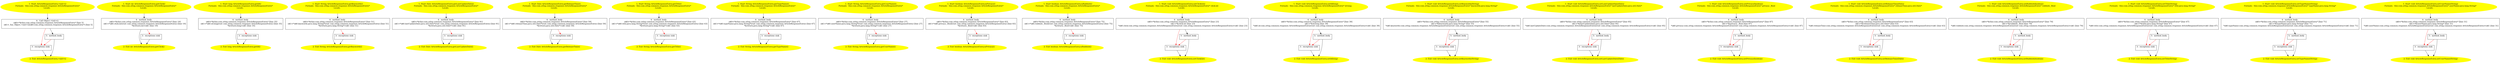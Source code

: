 /* @generated */
digraph cfg {
"com.zrlog.common.response.ArticleResponseEntry.<init>().fc121040f76607d19422995725a1a035_1" [label="1: Start ArticleResponseEntry.<init>()\nFormals:  this:com.zrlog.common.response.ArticleResponseEntry*\nLocals:  \n  " color=yellow style=filled]
	

	 "com.zrlog.common.response.ArticleResponseEntry.<init>().fc121040f76607d19422995725a1a035_1" -> "com.zrlog.common.response.ArticleResponseEntry.<init>().fc121040f76607d19422995725a1a035_4" ;
"com.zrlog.common.response.ArticleResponseEntry.<init>().fc121040f76607d19422995725a1a035_2" [label="2: Exit ArticleResponseEntry.<init>() \n  " color=yellow style=filled]
	

"com.zrlog.common.response.ArticleResponseEntry.<init>().fc121040f76607d19422995725a1a035_3" [label="3:  exceptions sink \n  " shape="box"]
	

	 "com.zrlog.common.response.ArticleResponseEntry.<init>().fc121040f76607d19422995725a1a035_3" -> "com.zrlog.common.response.ArticleResponseEntry.<init>().fc121040f76607d19422995725a1a035_2" ;
"com.zrlog.common.response.ArticleResponseEntry.<init>().fc121040f76607d19422995725a1a035_4" [label="4:  Call Object.<init>() \n   n$0=*&this:com.zrlog.common.response.ArticleResponseEntry* [line 5]\n  n$1=_fun_Object.<init>()(n$0:com.zrlog.common.response.ArticleResponseEntry*) [line 5]\n " shape="box"]
	

	 "com.zrlog.common.response.ArticleResponseEntry.<init>().fc121040f76607d19422995725a1a035_4" -> "com.zrlog.common.response.ArticleResponseEntry.<init>().fc121040f76607d19422995725a1a035_5" ;
	 "com.zrlog.common.response.ArticleResponseEntry.<init>().fc121040f76607d19422995725a1a035_4" -> "com.zrlog.common.response.ArticleResponseEntry.<init>().fc121040f76607d19422995725a1a035_3" [color="red" ];
"com.zrlog.common.response.ArticleResponseEntry.<init>().fc121040f76607d19422995725a1a035_5" [label="5:  method_body \n  " shape="box"]
	

	 "com.zrlog.common.response.ArticleResponseEntry.<init>().fc121040f76607d19422995725a1a035_5" -> "com.zrlog.common.response.ArticleResponseEntry.<init>().fc121040f76607d19422995725a1a035_2" ;
	 "com.zrlog.common.response.ArticleResponseEntry.<init>().fc121040f76607d19422995725a1a035_5" -> "com.zrlog.common.response.ArticleResponseEntry.<init>().fc121040f76607d19422995725a1a035_3" [color="red" ];
"com.zrlog.common.response.ArticleResponseEntry.getClick():int.a6a5fab34a12e4ad4215b66fc138f3d0_1" [label="1: Start int ArticleResponseEntry.getClick()\nFormals:  this:com.zrlog.common.response.ArticleResponseEntry*\nLocals:  \n  " color=yellow style=filled]
	

	 "com.zrlog.common.response.ArticleResponseEntry.getClick():int.a6a5fab34a12e4ad4215b66fc138f3d0_1" -> "com.zrlog.common.response.ArticleResponseEntry.getClick():int.a6a5fab34a12e4ad4215b66fc138f3d0_4" ;
"com.zrlog.common.response.ArticleResponseEntry.getClick():int.a6a5fab34a12e4ad4215b66fc138f3d0_2" [label="2: Exit int ArticleResponseEntry.getClick() \n  " color=yellow style=filled]
	

"com.zrlog.common.response.ArticleResponseEntry.getClick():int.a6a5fab34a12e4ad4215b66fc138f3d0_3" [label="3:  exceptions sink \n  " shape="box"]
	

	 "com.zrlog.common.response.ArticleResponseEntry.getClick():int.a6a5fab34a12e4ad4215b66fc138f3d0_3" -> "com.zrlog.common.response.ArticleResponseEntry.getClick():int.a6a5fab34a12e4ad4215b66fc138f3d0_2" ;
"com.zrlog.common.response.ArticleResponseEntry.getClick():int.a6a5fab34a12e4ad4215b66fc138f3d0_4" [label="4:  method_body \n   n$0=*&this:com.zrlog.common.response.ArticleResponseEntry* [line 19]\n  n$1=*n$0.click:int(root com.zrlog.common.response.ArticleResponseEntry) [line 19]\n  *&return:int=n$1 [line 19]\n " shape="box"]
	

	 "com.zrlog.common.response.ArticleResponseEntry.getClick():int.a6a5fab34a12e4ad4215b66fc138f3d0_4" -> "com.zrlog.common.response.ArticleResponseEntry.getClick():int.a6a5fab34a12e4ad4215b66fc138f3d0_2" ;
	 "com.zrlog.common.response.ArticleResponseEntry.getClick():int.a6a5fab34a12e4ad4215b66fc138f3d0_4" -> "com.zrlog.common.response.ArticleResponseEntry.getClick():int.a6a5fab34a12e4ad4215b66fc138f3d0_3" [color="red" ];
"com.zrlog.common.response.ArticleResponseEntry.getId():long.7c12ac8755cc8a0eb71b3c0fc0a4cc1f_1" [label="1: Start long ArticleResponseEntry.getId()\nFormals:  this:com.zrlog.common.response.ArticleResponseEntry*\nLocals:  \n  " color=yellow style=filled]
	

	 "com.zrlog.common.response.ArticleResponseEntry.getId():long.7c12ac8755cc8a0eb71b3c0fc0a4cc1f_1" -> "com.zrlog.common.response.ArticleResponseEntry.getId():long.7c12ac8755cc8a0eb71b3c0fc0a4cc1f_4" ;
"com.zrlog.common.response.ArticleResponseEntry.getId():long.7c12ac8755cc8a0eb71b3c0fc0a4cc1f_2" [label="2: Exit long ArticleResponseEntry.getId() \n  " color=yellow style=filled]
	

"com.zrlog.common.response.ArticleResponseEntry.getId():long.7c12ac8755cc8a0eb71b3c0fc0a4cc1f_3" [label="3:  exceptions sink \n  " shape="box"]
	

	 "com.zrlog.common.response.ArticleResponseEntry.getId():long.7c12ac8755cc8a0eb71b3c0fc0a4cc1f_3" -> "com.zrlog.common.response.ArticleResponseEntry.getId():long.7c12ac8755cc8a0eb71b3c0fc0a4cc1f_2" ;
"com.zrlog.common.response.ArticleResponseEntry.getId():long.7c12ac8755cc8a0eb71b3c0fc0a4cc1f_4" [label="4:  method_body \n   n$0=*&this:com.zrlog.common.response.ArticleResponseEntry* [line 35]\n  n$1=*n$0.id:long(root com.zrlog.common.response.ArticleResponseEntry) [line 35]\n  *&return:long=n$1 [line 35]\n " shape="box"]
	

	 "com.zrlog.common.response.ArticleResponseEntry.getId():long.7c12ac8755cc8a0eb71b3c0fc0a4cc1f_4" -> "com.zrlog.common.response.ArticleResponseEntry.getId():long.7c12ac8755cc8a0eb71b3c0fc0a4cc1f_2" ;
	 "com.zrlog.common.response.ArticleResponseEntry.getId():long.7c12ac8755cc8a0eb71b3c0fc0a4cc1f_4" -> "com.zrlog.common.response.ArticleResponseEntry.getId():long.7c12ac8755cc8a0eb71b3c0fc0a4cc1f_3" [color="red" ];
"com.zrlog.common.response.ArticleResponseEntry.getKeywords():java.lang.String.ca856876b739787863d3a982b29a6959_1" [label="1: Start String ArticleResponseEntry.getKeywords()\nFormals:  this:com.zrlog.common.response.ArticleResponseEntry*\nLocals:  \n  " color=yellow style=filled]
	

	 "com.zrlog.common.response.ArticleResponseEntry.getKeywords():java.lang.String.ca856876b739787863d3a982b29a6959_1" -> "com.zrlog.common.response.ArticleResponseEntry.getKeywords():java.lang.String.ca856876b739787863d3a982b29a6959_4" ;
"com.zrlog.common.response.ArticleResponseEntry.getKeywords():java.lang.String.ca856876b739787863d3a982b29a6959_2" [label="2: Exit String ArticleResponseEntry.getKeywords() \n  " color=yellow style=filled]
	

"com.zrlog.common.response.ArticleResponseEntry.getKeywords():java.lang.String.ca856876b739787863d3a982b29a6959_3" [label="3:  exceptions sink \n  " shape="box"]
	

	 "com.zrlog.common.response.ArticleResponseEntry.getKeywords():java.lang.String.ca856876b739787863d3a982b29a6959_3" -> "com.zrlog.common.response.ArticleResponseEntry.getKeywords():java.lang.String.ca856876b739787863d3a982b29a6959_2" ;
"com.zrlog.common.response.ArticleResponseEntry.getKeywords():java.lang.String.ca856876b739787863d3a982b29a6959_4" [label="4:  method_body \n   n$0=*&this:com.zrlog.common.response.ArticleResponseEntry* [line 51]\n  n$1=*n$0.keywords:java.lang.String*(root com.zrlog.common.response.ArticleResponseEntry) [line 51]\n  *&return:java.lang.String*=n$1 [line 51]\n " shape="box"]
	

	 "com.zrlog.common.response.ArticleResponseEntry.getKeywords():java.lang.String.ca856876b739787863d3a982b29a6959_4" -> "com.zrlog.common.response.ArticleResponseEntry.getKeywords():java.lang.String.ca856876b739787863d3a982b29a6959_2" ;
	 "com.zrlog.common.response.ArticleResponseEntry.getKeywords():java.lang.String.ca856876b739787863d3a982b29a6959_4" -> "com.zrlog.common.response.ArticleResponseEntry.getKeywords():java.lang.String.ca856876b739787863d3a982b29a6959_3" [color="red" ];
"com.zrlog.common.response.ArticleResponseEntry.getLastUpdateDate():java.util.Date.2653be43ccf3bfd238d06cdd804307d6_1" [label="1: Start Date ArticleResponseEntry.getLastUpdateDate()\nFormals:  this:com.zrlog.common.response.ArticleResponseEntry*\nLocals:  \n  " color=yellow style=filled]
	

	 "com.zrlog.common.response.ArticleResponseEntry.getLastUpdateDate():java.util.Date.2653be43ccf3bfd238d06cdd804307d6_1" -> "com.zrlog.common.response.ArticleResponseEntry.getLastUpdateDate():java.util.Date.2653be43ccf3bfd238d06cdd804307d6_4" ;
"com.zrlog.common.response.ArticleResponseEntry.getLastUpdateDate():java.util.Date.2653be43ccf3bfd238d06cdd804307d6_2" [label="2: Exit Date ArticleResponseEntry.getLastUpdateDate() \n  " color=yellow style=filled]
	

"com.zrlog.common.response.ArticleResponseEntry.getLastUpdateDate():java.util.Date.2653be43ccf3bfd238d06cdd804307d6_3" [label="3:  exceptions sink \n  " shape="box"]
	

	 "com.zrlog.common.response.ArticleResponseEntry.getLastUpdateDate():java.util.Date.2653be43ccf3bfd238d06cdd804307d6_3" -> "com.zrlog.common.response.ArticleResponseEntry.getLastUpdateDate():java.util.Date.2653be43ccf3bfd238d06cdd804307d6_2" ;
"com.zrlog.common.response.ArticleResponseEntry.getLastUpdateDate():java.util.Date.2653be43ccf3bfd238d06cdd804307d6_4" [label="4:  method_body \n   n$0=*&this:com.zrlog.common.response.ArticleResponseEntry* [line 91]\n  n$1=*n$0.lastUpdateDate:java.util.Date*(root com.zrlog.common.response.ArticleResponseEntry) [line 91]\n  *&return:java.util.Date*=n$1 [line 91]\n " shape="box"]
	

	 "com.zrlog.common.response.ArticleResponseEntry.getLastUpdateDate():java.util.Date.2653be43ccf3bfd238d06cdd804307d6_4" -> "com.zrlog.common.response.ArticleResponseEntry.getLastUpdateDate():java.util.Date.2653be43ccf3bfd238d06cdd804307d6_2" ;
	 "com.zrlog.common.response.ArticleResponseEntry.getLastUpdateDate():java.util.Date.2653be43ccf3bfd238d06cdd804307d6_4" -> "com.zrlog.common.response.ArticleResponseEntry.getLastUpdateDate():java.util.Date.2653be43ccf3bfd238d06cdd804307d6_3" [color="red" ];
"com.zrlog.common.response.ArticleResponseEntry.getReleaseTime():java.util.Date.55ec7d8aef875f25e15d57bbc29b8b1a_1" [label="1: Start Date ArticleResponseEntry.getReleaseTime()\nFormals:  this:com.zrlog.common.response.ArticleResponseEntry*\nLocals:  \n  " color=yellow style=filled]
	

	 "com.zrlog.common.response.ArticleResponseEntry.getReleaseTime():java.util.Date.55ec7d8aef875f25e15d57bbc29b8b1a_1" -> "com.zrlog.common.response.ArticleResponseEntry.getReleaseTime():java.util.Date.55ec7d8aef875f25e15d57bbc29b8b1a_4" ;
"com.zrlog.common.response.ArticleResponseEntry.getReleaseTime():java.util.Date.55ec7d8aef875f25e15d57bbc29b8b1a_2" [label="2: Exit Date ArticleResponseEntry.getReleaseTime() \n  " color=yellow style=filled]
	

"com.zrlog.common.response.ArticleResponseEntry.getReleaseTime():java.util.Date.55ec7d8aef875f25e15d57bbc29b8b1a_3" [label="3:  exceptions sink \n  " shape="box"]
	

	 "com.zrlog.common.response.ArticleResponseEntry.getReleaseTime():java.util.Date.55ec7d8aef875f25e15d57bbc29b8b1a_3" -> "com.zrlog.common.response.ArticleResponseEntry.getReleaseTime():java.util.Date.55ec7d8aef875f25e15d57bbc29b8b1a_2" ;
"com.zrlog.common.response.ArticleResponseEntry.getReleaseTime():java.util.Date.55ec7d8aef875f25e15d57bbc29b8b1a_4" [label="4:  method_body \n   n$0=*&this:com.zrlog.common.response.ArticleResponseEntry* [line 59]\n  n$1=*n$0.releaseTime:java.util.Date*(root com.zrlog.common.response.ArticleResponseEntry) [line 59]\n  *&return:java.util.Date*=n$1 [line 59]\n " shape="box"]
	

	 "com.zrlog.common.response.ArticleResponseEntry.getReleaseTime():java.util.Date.55ec7d8aef875f25e15d57bbc29b8b1a_4" -> "com.zrlog.common.response.ArticleResponseEntry.getReleaseTime():java.util.Date.55ec7d8aef875f25e15d57bbc29b8b1a_2" ;
	 "com.zrlog.common.response.ArticleResponseEntry.getReleaseTime():java.util.Date.55ec7d8aef875f25e15d57bbc29b8b1a_4" -> "com.zrlog.common.response.ArticleResponseEntry.getReleaseTime():java.util.Date.55ec7d8aef875f25e15d57bbc29b8b1a_3" [color="red" ];
"com.zrlog.common.response.ArticleResponseEntry.getTitle():java.lang.String.8eea266dd7257018ae007d56c5ccaa0e_1" [label="1: Start String ArticleResponseEntry.getTitle()\nFormals:  this:com.zrlog.common.response.ArticleResponseEntry*\nLocals:  \n  " color=yellow style=filled]
	

	 "com.zrlog.common.response.ArticleResponseEntry.getTitle():java.lang.String.8eea266dd7257018ae007d56c5ccaa0e_1" -> "com.zrlog.common.response.ArticleResponseEntry.getTitle():java.lang.String.8eea266dd7257018ae007d56c5ccaa0e_4" ;
"com.zrlog.common.response.ArticleResponseEntry.getTitle():java.lang.String.8eea266dd7257018ae007d56c5ccaa0e_2" [label="2: Exit String ArticleResponseEntry.getTitle() \n  " color=yellow style=filled]
	

"com.zrlog.common.response.ArticleResponseEntry.getTitle():java.lang.String.8eea266dd7257018ae007d56c5ccaa0e_3" [label="3:  exceptions sink \n  " shape="box"]
	

	 "com.zrlog.common.response.ArticleResponseEntry.getTitle():java.lang.String.8eea266dd7257018ae007d56c5ccaa0e_3" -> "com.zrlog.common.response.ArticleResponseEntry.getTitle():java.lang.String.8eea266dd7257018ae007d56c5ccaa0e_2" ;
"com.zrlog.common.response.ArticleResponseEntry.getTitle():java.lang.String.8eea266dd7257018ae007d56c5ccaa0e_4" [label="4:  method_body \n   n$0=*&this:com.zrlog.common.response.ArticleResponseEntry* [line 43]\n  n$1=*n$0.title:java.lang.String*(root com.zrlog.common.response.ArticleResponseEntry) [line 43]\n  *&return:java.lang.String*=n$1 [line 43]\n " shape="box"]
	

	 "com.zrlog.common.response.ArticleResponseEntry.getTitle():java.lang.String.8eea266dd7257018ae007d56c5ccaa0e_4" -> "com.zrlog.common.response.ArticleResponseEntry.getTitle():java.lang.String.8eea266dd7257018ae007d56c5ccaa0e_2" ;
	 "com.zrlog.common.response.ArticleResponseEntry.getTitle():java.lang.String.8eea266dd7257018ae007d56c5ccaa0e_4" -> "com.zrlog.common.response.ArticleResponseEntry.getTitle():java.lang.String.8eea266dd7257018ae007d56c5ccaa0e_3" [color="red" ];
"com.zrlog.common.response.ArticleResponseEntry.getTypeName():java.lang.String.ff74dabd996a448d6cfdfd4b6618e690_1" [label="1: Start String ArticleResponseEntry.getTypeName()\nFormals:  this:com.zrlog.common.response.ArticleResponseEntry*\nLocals:  \n  " color=yellow style=filled]
	

	 "com.zrlog.common.response.ArticleResponseEntry.getTypeName():java.lang.String.ff74dabd996a448d6cfdfd4b6618e690_1" -> "com.zrlog.common.response.ArticleResponseEntry.getTypeName():java.lang.String.ff74dabd996a448d6cfdfd4b6618e690_4" ;
"com.zrlog.common.response.ArticleResponseEntry.getTypeName():java.lang.String.ff74dabd996a448d6cfdfd4b6618e690_2" [label="2: Exit String ArticleResponseEntry.getTypeName() \n  " color=yellow style=filled]
	

"com.zrlog.common.response.ArticleResponseEntry.getTypeName():java.lang.String.ff74dabd996a448d6cfdfd4b6618e690_3" [label="3:  exceptions sink \n  " shape="box"]
	

	 "com.zrlog.common.response.ArticleResponseEntry.getTypeName():java.lang.String.ff74dabd996a448d6cfdfd4b6618e690_3" -> "com.zrlog.common.response.ArticleResponseEntry.getTypeName():java.lang.String.ff74dabd996a448d6cfdfd4b6618e690_2" ;
"com.zrlog.common.response.ArticleResponseEntry.getTypeName():java.lang.String.ff74dabd996a448d6cfdfd4b6618e690_4" [label="4:  method_body \n   n$0=*&this:com.zrlog.common.response.ArticleResponseEntry* [line 67]\n  n$1=*n$0.typeName:java.lang.String*(root com.zrlog.common.response.ArticleResponseEntry) [line 67]\n  *&return:java.lang.String*=n$1 [line 67]\n " shape="box"]
	

	 "com.zrlog.common.response.ArticleResponseEntry.getTypeName():java.lang.String.ff74dabd996a448d6cfdfd4b6618e690_4" -> "com.zrlog.common.response.ArticleResponseEntry.getTypeName():java.lang.String.ff74dabd996a448d6cfdfd4b6618e690_2" ;
	 "com.zrlog.common.response.ArticleResponseEntry.getTypeName():java.lang.String.ff74dabd996a448d6cfdfd4b6618e690_4" -> "com.zrlog.common.response.ArticleResponseEntry.getTypeName():java.lang.String.ff74dabd996a448d6cfdfd4b6618e690_3" [color="red" ];
"com.zrlog.common.response.ArticleResponseEntry.getUserName():java.lang.String.de95c21a7e8b810ecbc347e72caa8204_1" [label="1: Start String ArticleResponseEntry.getUserName()\nFormals:  this:com.zrlog.common.response.ArticleResponseEntry*\nLocals:  \n  " color=yellow style=filled]
	

	 "com.zrlog.common.response.ArticleResponseEntry.getUserName():java.lang.String.de95c21a7e8b810ecbc347e72caa8204_1" -> "com.zrlog.common.response.ArticleResponseEntry.getUserName():java.lang.String.de95c21a7e8b810ecbc347e72caa8204_4" ;
"com.zrlog.common.response.ArticleResponseEntry.getUserName():java.lang.String.de95c21a7e8b810ecbc347e72caa8204_2" [label="2: Exit String ArticleResponseEntry.getUserName() \n  " color=yellow style=filled]
	

"com.zrlog.common.response.ArticleResponseEntry.getUserName():java.lang.String.de95c21a7e8b810ecbc347e72caa8204_3" [label="3:  exceptions sink \n  " shape="box"]
	

	 "com.zrlog.common.response.ArticleResponseEntry.getUserName():java.lang.String.de95c21a7e8b810ecbc347e72caa8204_3" -> "com.zrlog.common.response.ArticleResponseEntry.getUserName():java.lang.String.de95c21a7e8b810ecbc347e72caa8204_2" ;
"com.zrlog.common.response.ArticleResponseEntry.getUserName():java.lang.String.de95c21a7e8b810ecbc347e72caa8204_4" [label="4:  method_body \n   n$0=*&this:com.zrlog.common.response.ArticleResponseEntry* [line 27]\n  n$1=*n$0.userName:java.lang.String*(root com.zrlog.common.response.ArticleResponseEntry) [line 27]\n  *&return:java.lang.String*=n$1 [line 27]\n " shape="box"]
	

	 "com.zrlog.common.response.ArticleResponseEntry.getUserName():java.lang.String.de95c21a7e8b810ecbc347e72caa8204_4" -> "com.zrlog.common.response.ArticleResponseEntry.getUserName():java.lang.String.de95c21a7e8b810ecbc347e72caa8204_2" ;
	 "com.zrlog.common.response.ArticleResponseEntry.getUserName():java.lang.String.de95c21a7e8b810ecbc347e72caa8204_4" -> "com.zrlog.common.response.ArticleResponseEntry.getUserName():java.lang.String.de95c21a7e8b810ecbc347e72caa8204_3" [color="red" ];
"com.zrlog.common.response.ArticleResponseEntry.isPrivacy():boolean.8ccb0a1170fdad582ad2c7c55260371d_1" [label="1: Start boolean ArticleResponseEntry.isPrivacy()\nFormals:  this:com.zrlog.common.response.ArticleResponseEntry*\nLocals:  \n  " color=yellow style=filled]
	

	 "com.zrlog.common.response.ArticleResponseEntry.isPrivacy():boolean.8ccb0a1170fdad582ad2c7c55260371d_1" -> "com.zrlog.common.response.ArticleResponseEntry.isPrivacy():boolean.8ccb0a1170fdad582ad2c7c55260371d_4" ;
"com.zrlog.common.response.ArticleResponseEntry.isPrivacy():boolean.8ccb0a1170fdad582ad2c7c55260371d_2" [label="2: Exit boolean ArticleResponseEntry.isPrivacy() \n  " color=yellow style=filled]
	

"com.zrlog.common.response.ArticleResponseEntry.isPrivacy():boolean.8ccb0a1170fdad582ad2c7c55260371d_3" [label="3:  exceptions sink \n  " shape="box"]
	

	 "com.zrlog.common.response.ArticleResponseEntry.isPrivacy():boolean.8ccb0a1170fdad582ad2c7c55260371d_3" -> "com.zrlog.common.response.ArticleResponseEntry.isPrivacy():boolean.8ccb0a1170fdad582ad2c7c55260371d_2" ;
"com.zrlog.common.response.ArticleResponseEntry.isPrivacy():boolean.8ccb0a1170fdad582ad2c7c55260371d_4" [label="4:  method_body \n   n$0=*&this:com.zrlog.common.response.ArticleResponseEntry* [line 83]\n  n$1=*n$0.privacy:_Bool(root com.zrlog.common.response.ArticleResponseEntry) [line 83]\n  *&return:_Bool=n$1 [line 83]\n " shape="box"]
	

	 "com.zrlog.common.response.ArticleResponseEntry.isPrivacy():boolean.8ccb0a1170fdad582ad2c7c55260371d_4" -> "com.zrlog.common.response.ArticleResponseEntry.isPrivacy():boolean.8ccb0a1170fdad582ad2c7c55260371d_2" ;
	 "com.zrlog.common.response.ArticleResponseEntry.isPrivacy():boolean.8ccb0a1170fdad582ad2c7c55260371d_4" -> "com.zrlog.common.response.ArticleResponseEntry.isPrivacy():boolean.8ccb0a1170fdad582ad2c7c55260371d_3" [color="red" ];
"com.zrlog.common.response.ArticleResponseEntry.isRubbish():boolean.acdc664d18bd1214d1a6b2b60eab091d_1" [label="1: Start boolean ArticleResponseEntry.isRubbish()\nFormals:  this:com.zrlog.common.response.ArticleResponseEntry*\nLocals:  \n  " color=yellow style=filled]
	

	 "com.zrlog.common.response.ArticleResponseEntry.isRubbish():boolean.acdc664d18bd1214d1a6b2b60eab091d_1" -> "com.zrlog.common.response.ArticleResponseEntry.isRubbish():boolean.acdc664d18bd1214d1a6b2b60eab091d_4" ;
"com.zrlog.common.response.ArticleResponseEntry.isRubbish():boolean.acdc664d18bd1214d1a6b2b60eab091d_2" [label="2: Exit boolean ArticleResponseEntry.isRubbish() \n  " color=yellow style=filled]
	

"com.zrlog.common.response.ArticleResponseEntry.isRubbish():boolean.acdc664d18bd1214d1a6b2b60eab091d_3" [label="3:  exceptions sink \n  " shape="box"]
	

	 "com.zrlog.common.response.ArticleResponseEntry.isRubbish():boolean.acdc664d18bd1214d1a6b2b60eab091d_3" -> "com.zrlog.common.response.ArticleResponseEntry.isRubbish():boolean.acdc664d18bd1214d1a6b2b60eab091d_2" ;
"com.zrlog.common.response.ArticleResponseEntry.isRubbish():boolean.acdc664d18bd1214d1a6b2b60eab091d_4" [label="4:  method_body \n   n$0=*&this:com.zrlog.common.response.ArticleResponseEntry* [line 75]\n  n$1=*n$0.rubbish:_Bool(root com.zrlog.common.response.ArticleResponseEntry) [line 75]\n  *&return:_Bool=n$1 [line 75]\n " shape="box"]
	

	 "com.zrlog.common.response.ArticleResponseEntry.isRubbish():boolean.acdc664d18bd1214d1a6b2b60eab091d_4" -> "com.zrlog.common.response.ArticleResponseEntry.isRubbish():boolean.acdc664d18bd1214d1a6b2b60eab091d_2" ;
	 "com.zrlog.common.response.ArticleResponseEntry.isRubbish():boolean.acdc664d18bd1214d1a6b2b60eab091d_4" -> "com.zrlog.common.response.ArticleResponseEntry.isRubbish():boolean.acdc664d18bd1214d1a6b2b60eab091d_3" [color="red" ];
"com.zrlog.common.response.ArticleResponseEntry.setClick(int):void.c1fcf57f0441a4e33baad7fd95858043_1" [label="1: Start void ArticleResponseEntry.setClick(int)\nFormals:  this:com.zrlog.common.response.ArticleResponseEntry* click:int\nLocals:  \n  " color=yellow style=filled]
	

	 "com.zrlog.common.response.ArticleResponseEntry.setClick(int):void.c1fcf57f0441a4e33baad7fd95858043_1" -> "com.zrlog.common.response.ArticleResponseEntry.setClick(int):void.c1fcf57f0441a4e33baad7fd95858043_4" ;
"com.zrlog.common.response.ArticleResponseEntry.setClick(int):void.c1fcf57f0441a4e33baad7fd95858043_2" [label="2: Exit void ArticleResponseEntry.setClick(int) \n  " color=yellow style=filled]
	

"com.zrlog.common.response.ArticleResponseEntry.setClick(int):void.c1fcf57f0441a4e33baad7fd95858043_3" [label="3:  exceptions sink \n  " shape="box"]
	

	 "com.zrlog.common.response.ArticleResponseEntry.setClick(int):void.c1fcf57f0441a4e33baad7fd95858043_3" -> "com.zrlog.common.response.ArticleResponseEntry.setClick(int):void.c1fcf57f0441a4e33baad7fd95858043_2" ;
"com.zrlog.common.response.ArticleResponseEntry.setClick(int):void.c1fcf57f0441a4e33baad7fd95858043_4" [label="4:  method_body \n   n$0=*&this:com.zrlog.common.response.ArticleResponseEntry* [line 23]\n  n$1=*&click:int [line 23]\n  *n$0.click:com.zrlog.common.response.ArticleResponseEntry(root com.zrlog.common.response.ArticleResponseEntry)=n$1 [line 23]\n " shape="box"]
	

	 "com.zrlog.common.response.ArticleResponseEntry.setClick(int):void.c1fcf57f0441a4e33baad7fd95858043_4" -> "com.zrlog.common.response.ArticleResponseEntry.setClick(int):void.c1fcf57f0441a4e33baad7fd95858043_5" ;
	 "com.zrlog.common.response.ArticleResponseEntry.setClick(int):void.c1fcf57f0441a4e33baad7fd95858043_4" -> "com.zrlog.common.response.ArticleResponseEntry.setClick(int):void.c1fcf57f0441a4e33baad7fd95858043_3" [color="red" ];
"com.zrlog.common.response.ArticleResponseEntry.setClick(int):void.c1fcf57f0441a4e33baad7fd95858043_5" [label="5:  method_body \n  " shape="box"]
	

	 "com.zrlog.common.response.ArticleResponseEntry.setClick(int):void.c1fcf57f0441a4e33baad7fd95858043_5" -> "com.zrlog.common.response.ArticleResponseEntry.setClick(int):void.c1fcf57f0441a4e33baad7fd95858043_2" ;
	 "com.zrlog.common.response.ArticleResponseEntry.setClick(int):void.c1fcf57f0441a4e33baad7fd95858043_5" -> "com.zrlog.common.response.ArticleResponseEntry.setClick(int):void.c1fcf57f0441a4e33baad7fd95858043_3" [color="red" ];
"com.zrlog.common.response.ArticleResponseEntry.setId(long):void.eb6d303be5d7d371b3906ef855987584_1" [label="1: Start void ArticleResponseEntry.setId(long)\nFormals:  this:com.zrlog.common.response.ArticleResponseEntry* id:long\nLocals:  \n  " color=yellow style=filled]
	

	 "com.zrlog.common.response.ArticleResponseEntry.setId(long):void.eb6d303be5d7d371b3906ef855987584_1" -> "com.zrlog.common.response.ArticleResponseEntry.setId(long):void.eb6d303be5d7d371b3906ef855987584_4" ;
"com.zrlog.common.response.ArticleResponseEntry.setId(long):void.eb6d303be5d7d371b3906ef855987584_2" [label="2: Exit void ArticleResponseEntry.setId(long) \n  " color=yellow style=filled]
	

"com.zrlog.common.response.ArticleResponseEntry.setId(long):void.eb6d303be5d7d371b3906ef855987584_3" [label="3:  exceptions sink \n  " shape="box"]
	

	 "com.zrlog.common.response.ArticleResponseEntry.setId(long):void.eb6d303be5d7d371b3906ef855987584_3" -> "com.zrlog.common.response.ArticleResponseEntry.setId(long):void.eb6d303be5d7d371b3906ef855987584_2" ;
"com.zrlog.common.response.ArticleResponseEntry.setId(long):void.eb6d303be5d7d371b3906ef855987584_4" [label="4:  method_body \n   n$0=*&this:com.zrlog.common.response.ArticleResponseEntry* [line 39]\n  n$1=*&id:long [line 39]\n  *n$0.id:com.zrlog.common.response.ArticleResponseEntry(root com.zrlog.common.response.ArticleResponseEntry)=n$1 [line 39]\n " shape="box"]
	

	 "com.zrlog.common.response.ArticleResponseEntry.setId(long):void.eb6d303be5d7d371b3906ef855987584_4" -> "com.zrlog.common.response.ArticleResponseEntry.setId(long):void.eb6d303be5d7d371b3906ef855987584_5" ;
	 "com.zrlog.common.response.ArticleResponseEntry.setId(long):void.eb6d303be5d7d371b3906ef855987584_4" -> "com.zrlog.common.response.ArticleResponseEntry.setId(long):void.eb6d303be5d7d371b3906ef855987584_3" [color="red" ];
"com.zrlog.common.response.ArticleResponseEntry.setId(long):void.eb6d303be5d7d371b3906ef855987584_5" [label="5:  method_body \n  " shape="box"]
	

	 "com.zrlog.common.response.ArticleResponseEntry.setId(long):void.eb6d303be5d7d371b3906ef855987584_5" -> "com.zrlog.common.response.ArticleResponseEntry.setId(long):void.eb6d303be5d7d371b3906ef855987584_2" ;
	 "com.zrlog.common.response.ArticleResponseEntry.setId(long):void.eb6d303be5d7d371b3906ef855987584_5" -> "com.zrlog.common.response.ArticleResponseEntry.setId(long):void.eb6d303be5d7d371b3906ef855987584_3" [color="red" ];
"com.zrlog.common.response.ArticleResponseEntry.setKeywords(java.lang.String):void.e1b254eeacae4ec8993e713de5bfdecd_1" [label="1: Start void ArticleResponseEntry.setKeywords(String)\nFormals:  this:com.zrlog.common.response.ArticleResponseEntry* keywords:java.lang.String*\nLocals:  \n  " color=yellow style=filled]
	

	 "com.zrlog.common.response.ArticleResponseEntry.setKeywords(java.lang.String):void.e1b254eeacae4ec8993e713de5bfdecd_1" -> "com.zrlog.common.response.ArticleResponseEntry.setKeywords(java.lang.String):void.e1b254eeacae4ec8993e713de5bfdecd_4" ;
"com.zrlog.common.response.ArticleResponseEntry.setKeywords(java.lang.String):void.e1b254eeacae4ec8993e713de5bfdecd_2" [label="2: Exit void ArticleResponseEntry.setKeywords(String) \n  " color=yellow style=filled]
	

"com.zrlog.common.response.ArticleResponseEntry.setKeywords(java.lang.String):void.e1b254eeacae4ec8993e713de5bfdecd_3" [label="3:  exceptions sink \n  " shape="box"]
	

	 "com.zrlog.common.response.ArticleResponseEntry.setKeywords(java.lang.String):void.e1b254eeacae4ec8993e713de5bfdecd_3" -> "com.zrlog.common.response.ArticleResponseEntry.setKeywords(java.lang.String):void.e1b254eeacae4ec8993e713de5bfdecd_2" ;
"com.zrlog.common.response.ArticleResponseEntry.setKeywords(java.lang.String):void.e1b254eeacae4ec8993e713de5bfdecd_4" [label="4:  method_body \n   n$0=*&this:com.zrlog.common.response.ArticleResponseEntry* [line 55]\n  n$1=*&keywords:java.lang.String* [line 55]\n  *n$0.keywords:com.zrlog.common.response.ArticleResponseEntry(root com.zrlog.common.response.ArticleResponseEntry)=n$1 [line 55]\n " shape="box"]
	

	 "com.zrlog.common.response.ArticleResponseEntry.setKeywords(java.lang.String):void.e1b254eeacae4ec8993e713de5bfdecd_4" -> "com.zrlog.common.response.ArticleResponseEntry.setKeywords(java.lang.String):void.e1b254eeacae4ec8993e713de5bfdecd_5" ;
	 "com.zrlog.common.response.ArticleResponseEntry.setKeywords(java.lang.String):void.e1b254eeacae4ec8993e713de5bfdecd_4" -> "com.zrlog.common.response.ArticleResponseEntry.setKeywords(java.lang.String):void.e1b254eeacae4ec8993e713de5bfdecd_3" [color="red" ];
"com.zrlog.common.response.ArticleResponseEntry.setKeywords(java.lang.String):void.e1b254eeacae4ec8993e713de5bfdecd_5" [label="5:  method_body \n  " shape="box"]
	

	 "com.zrlog.common.response.ArticleResponseEntry.setKeywords(java.lang.String):void.e1b254eeacae4ec8993e713de5bfdecd_5" -> "com.zrlog.common.response.ArticleResponseEntry.setKeywords(java.lang.String):void.e1b254eeacae4ec8993e713de5bfdecd_2" ;
	 "com.zrlog.common.response.ArticleResponseEntry.setKeywords(java.lang.String):void.e1b254eeacae4ec8993e713de5bfdecd_5" -> "com.zrlog.common.response.ArticleResponseEntry.setKeywords(java.lang.String):void.e1b254eeacae4ec8993e713de5bfdecd_3" [color="red" ];
"com.zrlog.common.response.ArticleResponseEntry.setLastUpdateDate(java.util.Date):void.d468efc9a6790eabd6351191e2b92750_1" [label="1: Start void ArticleResponseEntry.setLastUpdateDate(Date)\nFormals:  this:com.zrlog.common.response.ArticleResponseEntry* lastUpdateDate:java.util.Date*\nLocals:  \n  " color=yellow style=filled]
	

	 "com.zrlog.common.response.ArticleResponseEntry.setLastUpdateDate(java.util.Date):void.d468efc9a6790eabd6351191e2b92750_1" -> "com.zrlog.common.response.ArticleResponseEntry.setLastUpdateDate(java.util.Date):void.d468efc9a6790eabd6351191e2b92750_4" ;
"com.zrlog.common.response.ArticleResponseEntry.setLastUpdateDate(java.util.Date):void.d468efc9a6790eabd6351191e2b92750_2" [label="2: Exit void ArticleResponseEntry.setLastUpdateDate(Date) \n  " color=yellow style=filled]
	

"com.zrlog.common.response.ArticleResponseEntry.setLastUpdateDate(java.util.Date):void.d468efc9a6790eabd6351191e2b92750_3" [label="3:  exceptions sink \n  " shape="box"]
	

	 "com.zrlog.common.response.ArticleResponseEntry.setLastUpdateDate(java.util.Date):void.d468efc9a6790eabd6351191e2b92750_3" -> "com.zrlog.common.response.ArticleResponseEntry.setLastUpdateDate(java.util.Date):void.d468efc9a6790eabd6351191e2b92750_2" ;
"com.zrlog.common.response.ArticleResponseEntry.setLastUpdateDate(java.util.Date):void.d468efc9a6790eabd6351191e2b92750_4" [label="4:  method_body \n   n$0=*&this:com.zrlog.common.response.ArticleResponseEntry* [line 95]\n  n$1=*&lastUpdateDate:java.util.Date* [line 95]\n  *n$0.lastUpdateDate:com.zrlog.common.response.ArticleResponseEntry(root com.zrlog.common.response.ArticleResponseEntry)=n$1 [line 95]\n " shape="box"]
	

	 "com.zrlog.common.response.ArticleResponseEntry.setLastUpdateDate(java.util.Date):void.d468efc9a6790eabd6351191e2b92750_4" -> "com.zrlog.common.response.ArticleResponseEntry.setLastUpdateDate(java.util.Date):void.d468efc9a6790eabd6351191e2b92750_5" ;
	 "com.zrlog.common.response.ArticleResponseEntry.setLastUpdateDate(java.util.Date):void.d468efc9a6790eabd6351191e2b92750_4" -> "com.zrlog.common.response.ArticleResponseEntry.setLastUpdateDate(java.util.Date):void.d468efc9a6790eabd6351191e2b92750_3" [color="red" ];
"com.zrlog.common.response.ArticleResponseEntry.setLastUpdateDate(java.util.Date):void.d468efc9a6790eabd6351191e2b92750_5" [label="5:  method_body \n  " shape="box"]
	

	 "com.zrlog.common.response.ArticleResponseEntry.setLastUpdateDate(java.util.Date):void.d468efc9a6790eabd6351191e2b92750_5" -> "com.zrlog.common.response.ArticleResponseEntry.setLastUpdateDate(java.util.Date):void.d468efc9a6790eabd6351191e2b92750_2" ;
	 "com.zrlog.common.response.ArticleResponseEntry.setLastUpdateDate(java.util.Date):void.d468efc9a6790eabd6351191e2b92750_5" -> "com.zrlog.common.response.ArticleResponseEntry.setLastUpdateDate(java.util.Date):void.d468efc9a6790eabd6351191e2b92750_3" [color="red" ];
"com.zrlog.common.response.ArticleResponseEntry.setPrivacy(boolean):void.94952ad5cc4ff6e2c055b62b2977c840_1" [label="1: Start void ArticleResponseEntry.setPrivacy(boolean)\nFormals:  this:com.zrlog.common.response.ArticleResponseEntry* privacy:_Bool\nLocals:  \n  " color=yellow style=filled]
	

	 "com.zrlog.common.response.ArticleResponseEntry.setPrivacy(boolean):void.94952ad5cc4ff6e2c055b62b2977c840_1" -> "com.zrlog.common.response.ArticleResponseEntry.setPrivacy(boolean):void.94952ad5cc4ff6e2c055b62b2977c840_4" ;
"com.zrlog.common.response.ArticleResponseEntry.setPrivacy(boolean):void.94952ad5cc4ff6e2c055b62b2977c840_2" [label="2: Exit void ArticleResponseEntry.setPrivacy(boolean) \n  " color=yellow style=filled]
	

"com.zrlog.common.response.ArticleResponseEntry.setPrivacy(boolean):void.94952ad5cc4ff6e2c055b62b2977c840_3" [label="3:  exceptions sink \n  " shape="box"]
	

	 "com.zrlog.common.response.ArticleResponseEntry.setPrivacy(boolean):void.94952ad5cc4ff6e2c055b62b2977c840_3" -> "com.zrlog.common.response.ArticleResponseEntry.setPrivacy(boolean):void.94952ad5cc4ff6e2c055b62b2977c840_2" ;
"com.zrlog.common.response.ArticleResponseEntry.setPrivacy(boolean):void.94952ad5cc4ff6e2c055b62b2977c840_4" [label="4:  method_body \n   n$0=*&this:com.zrlog.common.response.ArticleResponseEntry* [line 87]\n  n$1=*&privacy:_Bool [line 87]\n  *n$0.privacy:com.zrlog.common.response.ArticleResponseEntry(root com.zrlog.common.response.ArticleResponseEntry)=n$1 [line 87]\n " shape="box"]
	

	 "com.zrlog.common.response.ArticleResponseEntry.setPrivacy(boolean):void.94952ad5cc4ff6e2c055b62b2977c840_4" -> "com.zrlog.common.response.ArticleResponseEntry.setPrivacy(boolean):void.94952ad5cc4ff6e2c055b62b2977c840_5" ;
	 "com.zrlog.common.response.ArticleResponseEntry.setPrivacy(boolean):void.94952ad5cc4ff6e2c055b62b2977c840_4" -> "com.zrlog.common.response.ArticleResponseEntry.setPrivacy(boolean):void.94952ad5cc4ff6e2c055b62b2977c840_3" [color="red" ];
"com.zrlog.common.response.ArticleResponseEntry.setPrivacy(boolean):void.94952ad5cc4ff6e2c055b62b2977c840_5" [label="5:  method_body \n  " shape="box"]
	

	 "com.zrlog.common.response.ArticleResponseEntry.setPrivacy(boolean):void.94952ad5cc4ff6e2c055b62b2977c840_5" -> "com.zrlog.common.response.ArticleResponseEntry.setPrivacy(boolean):void.94952ad5cc4ff6e2c055b62b2977c840_2" ;
	 "com.zrlog.common.response.ArticleResponseEntry.setPrivacy(boolean):void.94952ad5cc4ff6e2c055b62b2977c840_5" -> "com.zrlog.common.response.ArticleResponseEntry.setPrivacy(boolean):void.94952ad5cc4ff6e2c055b62b2977c840_3" [color="red" ];
"com.zrlog.common.response.ArticleResponseEntry.setReleaseTime(java.util.Date):void.fac99c4815dbb0788a5e0e4f867d0fb3_1" [label="1: Start void ArticleResponseEntry.setReleaseTime(Date)\nFormals:  this:com.zrlog.common.response.ArticleResponseEntry* releaseTime:java.util.Date*\nLocals:  \n  " color=yellow style=filled]
	

	 "com.zrlog.common.response.ArticleResponseEntry.setReleaseTime(java.util.Date):void.fac99c4815dbb0788a5e0e4f867d0fb3_1" -> "com.zrlog.common.response.ArticleResponseEntry.setReleaseTime(java.util.Date):void.fac99c4815dbb0788a5e0e4f867d0fb3_4" ;
"com.zrlog.common.response.ArticleResponseEntry.setReleaseTime(java.util.Date):void.fac99c4815dbb0788a5e0e4f867d0fb3_2" [label="2: Exit void ArticleResponseEntry.setReleaseTime(Date) \n  " color=yellow style=filled]
	

"com.zrlog.common.response.ArticleResponseEntry.setReleaseTime(java.util.Date):void.fac99c4815dbb0788a5e0e4f867d0fb3_3" [label="3:  exceptions sink \n  " shape="box"]
	

	 "com.zrlog.common.response.ArticleResponseEntry.setReleaseTime(java.util.Date):void.fac99c4815dbb0788a5e0e4f867d0fb3_3" -> "com.zrlog.common.response.ArticleResponseEntry.setReleaseTime(java.util.Date):void.fac99c4815dbb0788a5e0e4f867d0fb3_2" ;
"com.zrlog.common.response.ArticleResponseEntry.setReleaseTime(java.util.Date):void.fac99c4815dbb0788a5e0e4f867d0fb3_4" [label="4:  method_body \n   n$0=*&this:com.zrlog.common.response.ArticleResponseEntry* [line 63]\n  n$1=*&releaseTime:java.util.Date* [line 63]\n  *n$0.releaseTime:com.zrlog.common.response.ArticleResponseEntry(root com.zrlog.common.response.ArticleResponseEntry)=n$1 [line 63]\n " shape="box"]
	

	 "com.zrlog.common.response.ArticleResponseEntry.setReleaseTime(java.util.Date):void.fac99c4815dbb0788a5e0e4f867d0fb3_4" -> "com.zrlog.common.response.ArticleResponseEntry.setReleaseTime(java.util.Date):void.fac99c4815dbb0788a5e0e4f867d0fb3_5" ;
	 "com.zrlog.common.response.ArticleResponseEntry.setReleaseTime(java.util.Date):void.fac99c4815dbb0788a5e0e4f867d0fb3_4" -> "com.zrlog.common.response.ArticleResponseEntry.setReleaseTime(java.util.Date):void.fac99c4815dbb0788a5e0e4f867d0fb3_3" [color="red" ];
"com.zrlog.common.response.ArticleResponseEntry.setReleaseTime(java.util.Date):void.fac99c4815dbb0788a5e0e4f867d0fb3_5" [label="5:  method_body \n  " shape="box"]
	

	 "com.zrlog.common.response.ArticleResponseEntry.setReleaseTime(java.util.Date):void.fac99c4815dbb0788a5e0e4f867d0fb3_5" -> "com.zrlog.common.response.ArticleResponseEntry.setReleaseTime(java.util.Date):void.fac99c4815dbb0788a5e0e4f867d0fb3_2" ;
	 "com.zrlog.common.response.ArticleResponseEntry.setReleaseTime(java.util.Date):void.fac99c4815dbb0788a5e0e4f867d0fb3_5" -> "com.zrlog.common.response.ArticleResponseEntry.setReleaseTime(java.util.Date):void.fac99c4815dbb0788a5e0e4f867d0fb3_3" [color="red" ];
"com.zrlog.common.response.ArticleResponseEntry.setRubbish(boolean):void.9d28990a7e595cce91f59deb60cab7c0_1" [label="1: Start void ArticleResponseEntry.setRubbish(boolean)\nFormals:  this:com.zrlog.common.response.ArticleResponseEntry* rubbish:_Bool\nLocals:  \n  " color=yellow style=filled]
	

	 "com.zrlog.common.response.ArticleResponseEntry.setRubbish(boolean):void.9d28990a7e595cce91f59deb60cab7c0_1" -> "com.zrlog.common.response.ArticleResponseEntry.setRubbish(boolean):void.9d28990a7e595cce91f59deb60cab7c0_4" ;
"com.zrlog.common.response.ArticleResponseEntry.setRubbish(boolean):void.9d28990a7e595cce91f59deb60cab7c0_2" [label="2: Exit void ArticleResponseEntry.setRubbish(boolean) \n  " color=yellow style=filled]
	

"com.zrlog.common.response.ArticleResponseEntry.setRubbish(boolean):void.9d28990a7e595cce91f59deb60cab7c0_3" [label="3:  exceptions sink \n  " shape="box"]
	

	 "com.zrlog.common.response.ArticleResponseEntry.setRubbish(boolean):void.9d28990a7e595cce91f59deb60cab7c0_3" -> "com.zrlog.common.response.ArticleResponseEntry.setRubbish(boolean):void.9d28990a7e595cce91f59deb60cab7c0_2" ;
"com.zrlog.common.response.ArticleResponseEntry.setRubbish(boolean):void.9d28990a7e595cce91f59deb60cab7c0_4" [label="4:  method_body \n   n$0=*&this:com.zrlog.common.response.ArticleResponseEntry* [line 79]\n  n$1=*&rubbish:_Bool [line 79]\n  *n$0.rubbish:com.zrlog.common.response.ArticleResponseEntry(root com.zrlog.common.response.ArticleResponseEntry)=n$1 [line 79]\n " shape="box"]
	

	 "com.zrlog.common.response.ArticleResponseEntry.setRubbish(boolean):void.9d28990a7e595cce91f59deb60cab7c0_4" -> "com.zrlog.common.response.ArticleResponseEntry.setRubbish(boolean):void.9d28990a7e595cce91f59deb60cab7c0_5" ;
	 "com.zrlog.common.response.ArticleResponseEntry.setRubbish(boolean):void.9d28990a7e595cce91f59deb60cab7c0_4" -> "com.zrlog.common.response.ArticleResponseEntry.setRubbish(boolean):void.9d28990a7e595cce91f59deb60cab7c0_3" [color="red" ];
"com.zrlog.common.response.ArticleResponseEntry.setRubbish(boolean):void.9d28990a7e595cce91f59deb60cab7c0_5" [label="5:  method_body \n  " shape="box"]
	

	 "com.zrlog.common.response.ArticleResponseEntry.setRubbish(boolean):void.9d28990a7e595cce91f59deb60cab7c0_5" -> "com.zrlog.common.response.ArticleResponseEntry.setRubbish(boolean):void.9d28990a7e595cce91f59deb60cab7c0_2" ;
	 "com.zrlog.common.response.ArticleResponseEntry.setRubbish(boolean):void.9d28990a7e595cce91f59deb60cab7c0_5" -> "com.zrlog.common.response.ArticleResponseEntry.setRubbish(boolean):void.9d28990a7e595cce91f59deb60cab7c0_3" [color="red" ];
"com.zrlog.common.response.ArticleResponseEntry.setTitle(java.lang.String):void.3117a9a0a4bca5714a6d9e1ca81da6b9_1" [label="1: Start void ArticleResponseEntry.setTitle(String)\nFormals:  this:com.zrlog.common.response.ArticleResponseEntry* title:java.lang.String*\nLocals:  \n  " color=yellow style=filled]
	

	 "com.zrlog.common.response.ArticleResponseEntry.setTitle(java.lang.String):void.3117a9a0a4bca5714a6d9e1ca81da6b9_1" -> "com.zrlog.common.response.ArticleResponseEntry.setTitle(java.lang.String):void.3117a9a0a4bca5714a6d9e1ca81da6b9_4" ;
"com.zrlog.common.response.ArticleResponseEntry.setTitle(java.lang.String):void.3117a9a0a4bca5714a6d9e1ca81da6b9_2" [label="2: Exit void ArticleResponseEntry.setTitle(String) \n  " color=yellow style=filled]
	

"com.zrlog.common.response.ArticleResponseEntry.setTitle(java.lang.String):void.3117a9a0a4bca5714a6d9e1ca81da6b9_3" [label="3:  exceptions sink \n  " shape="box"]
	

	 "com.zrlog.common.response.ArticleResponseEntry.setTitle(java.lang.String):void.3117a9a0a4bca5714a6d9e1ca81da6b9_3" -> "com.zrlog.common.response.ArticleResponseEntry.setTitle(java.lang.String):void.3117a9a0a4bca5714a6d9e1ca81da6b9_2" ;
"com.zrlog.common.response.ArticleResponseEntry.setTitle(java.lang.String):void.3117a9a0a4bca5714a6d9e1ca81da6b9_4" [label="4:  method_body \n   n$0=*&this:com.zrlog.common.response.ArticleResponseEntry* [line 47]\n  n$1=*&title:java.lang.String* [line 47]\n  *n$0.title:com.zrlog.common.response.ArticleResponseEntry(root com.zrlog.common.response.ArticleResponseEntry)=n$1 [line 47]\n " shape="box"]
	

	 "com.zrlog.common.response.ArticleResponseEntry.setTitle(java.lang.String):void.3117a9a0a4bca5714a6d9e1ca81da6b9_4" -> "com.zrlog.common.response.ArticleResponseEntry.setTitle(java.lang.String):void.3117a9a0a4bca5714a6d9e1ca81da6b9_5" ;
	 "com.zrlog.common.response.ArticleResponseEntry.setTitle(java.lang.String):void.3117a9a0a4bca5714a6d9e1ca81da6b9_4" -> "com.zrlog.common.response.ArticleResponseEntry.setTitle(java.lang.String):void.3117a9a0a4bca5714a6d9e1ca81da6b9_3" [color="red" ];
"com.zrlog.common.response.ArticleResponseEntry.setTitle(java.lang.String):void.3117a9a0a4bca5714a6d9e1ca81da6b9_5" [label="5:  method_body \n  " shape="box"]
	

	 "com.zrlog.common.response.ArticleResponseEntry.setTitle(java.lang.String):void.3117a9a0a4bca5714a6d9e1ca81da6b9_5" -> "com.zrlog.common.response.ArticleResponseEntry.setTitle(java.lang.String):void.3117a9a0a4bca5714a6d9e1ca81da6b9_2" ;
	 "com.zrlog.common.response.ArticleResponseEntry.setTitle(java.lang.String):void.3117a9a0a4bca5714a6d9e1ca81da6b9_5" -> "com.zrlog.common.response.ArticleResponseEntry.setTitle(java.lang.String):void.3117a9a0a4bca5714a6d9e1ca81da6b9_3" [color="red" ];
"com.zrlog.common.response.ArticleResponseEntry.setTypeName(java.lang.String):void.347cb941830938178abf86055071e0f9_1" [label="1: Start void ArticleResponseEntry.setTypeName(String)\nFormals:  this:com.zrlog.common.response.ArticleResponseEntry* typeName:java.lang.String*\nLocals:  \n  " color=yellow style=filled]
	

	 "com.zrlog.common.response.ArticleResponseEntry.setTypeName(java.lang.String):void.347cb941830938178abf86055071e0f9_1" -> "com.zrlog.common.response.ArticleResponseEntry.setTypeName(java.lang.String):void.347cb941830938178abf86055071e0f9_4" ;
"com.zrlog.common.response.ArticleResponseEntry.setTypeName(java.lang.String):void.347cb941830938178abf86055071e0f9_2" [label="2: Exit void ArticleResponseEntry.setTypeName(String) \n  " color=yellow style=filled]
	

"com.zrlog.common.response.ArticleResponseEntry.setTypeName(java.lang.String):void.347cb941830938178abf86055071e0f9_3" [label="3:  exceptions sink \n  " shape="box"]
	

	 "com.zrlog.common.response.ArticleResponseEntry.setTypeName(java.lang.String):void.347cb941830938178abf86055071e0f9_3" -> "com.zrlog.common.response.ArticleResponseEntry.setTypeName(java.lang.String):void.347cb941830938178abf86055071e0f9_2" ;
"com.zrlog.common.response.ArticleResponseEntry.setTypeName(java.lang.String):void.347cb941830938178abf86055071e0f9_4" [label="4:  method_body \n   n$0=*&this:com.zrlog.common.response.ArticleResponseEntry* [line 71]\n  n$1=*&typeName:java.lang.String* [line 71]\n  *n$0.typeName:com.zrlog.common.response.ArticleResponseEntry(root com.zrlog.common.response.ArticleResponseEntry)=n$1 [line 71]\n " shape="box"]
	

	 "com.zrlog.common.response.ArticleResponseEntry.setTypeName(java.lang.String):void.347cb941830938178abf86055071e0f9_4" -> "com.zrlog.common.response.ArticleResponseEntry.setTypeName(java.lang.String):void.347cb941830938178abf86055071e0f9_5" ;
	 "com.zrlog.common.response.ArticleResponseEntry.setTypeName(java.lang.String):void.347cb941830938178abf86055071e0f9_4" -> "com.zrlog.common.response.ArticleResponseEntry.setTypeName(java.lang.String):void.347cb941830938178abf86055071e0f9_3" [color="red" ];
"com.zrlog.common.response.ArticleResponseEntry.setTypeName(java.lang.String):void.347cb941830938178abf86055071e0f9_5" [label="5:  method_body \n  " shape="box"]
	

	 "com.zrlog.common.response.ArticleResponseEntry.setTypeName(java.lang.String):void.347cb941830938178abf86055071e0f9_5" -> "com.zrlog.common.response.ArticleResponseEntry.setTypeName(java.lang.String):void.347cb941830938178abf86055071e0f9_2" ;
	 "com.zrlog.common.response.ArticleResponseEntry.setTypeName(java.lang.String):void.347cb941830938178abf86055071e0f9_5" -> "com.zrlog.common.response.ArticleResponseEntry.setTypeName(java.lang.String):void.347cb941830938178abf86055071e0f9_3" [color="red" ];
"com.zrlog.common.response.ArticleResponseEntry.setUserName(java.lang.String):void.ef683a3c512b0f3d88a1a9e5ee5d4b9a_1" [label="1: Start void ArticleResponseEntry.setUserName(String)\nFormals:  this:com.zrlog.common.response.ArticleResponseEntry* userName:java.lang.String*\nLocals:  \n  " color=yellow style=filled]
	

	 "com.zrlog.common.response.ArticleResponseEntry.setUserName(java.lang.String):void.ef683a3c512b0f3d88a1a9e5ee5d4b9a_1" -> "com.zrlog.common.response.ArticleResponseEntry.setUserName(java.lang.String):void.ef683a3c512b0f3d88a1a9e5ee5d4b9a_4" ;
"com.zrlog.common.response.ArticleResponseEntry.setUserName(java.lang.String):void.ef683a3c512b0f3d88a1a9e5ee5d4b9a_2" [label="2: Exit void ArticleResponseEntry.setUserName(String) \n  " color=yellow style=filled]
	

"com.zrlog.common.response.ArticleResponseEntry.setUserName(java.lang.String):void.ef683a3c512b0f3d88a1a9e5ee5d4b9a_3" [label="3:  exceptions sink \n  " shape="box"]
	

	 "com.zrlog.common.response.ArticleResponseEntry.setUserName(java.lang.String):void.ef683a3c512b0f3d88a1a9e5ee5d4b9a_3" -> "com.zrlog.common.response.ArticleResponseEntry.setUserName(java.lang.String):void.ef683a3c512b0f3d88a1a9e5ee5d4b9a_2" ;
"com.zrlog.common.response.ArticleResponseEntry.setUserName(java.lang.String):void.ef683a3c512b0f3d88a1a9e5ee5d4b9a_4" [label="4:  method_body \n   n$0=*&this:com.zrlog.common.response.ArticleResponseEntry* [line 31]\n  n$1=*&userName:java.lang.String* [line 31]\n  *n$0.userName:com.zrlog.common.response.ArticleResponseEntry(root com.zrlog.common.response.ArticleResponseEntry)=n$1 [line 31]\n " shape="box"]
	

	 "com.zrlog.common.response.ArticleResponseEntry.setUserName(java.lang.String):void.ef683a3c512b0f3d88a1a9e5ee5d4b9a_4" -> "com.zrlog.common.response.ArticleResponseEntry.setUserName(java.lang.String):void.ef683a3c512b0f3d88a1a9e5ee5d4b9a_5" ;
	 "com.zrlog.common.response.ArticleResponseEntry.setUserName(java.lang.String):void.ef683a3c512b0f3d88a1a9e5ee5d4b9a_4" -> "com.zrlog.common.response.ArticleResponseEntry.setUserName(java.lang.String):void.ef683a3c512b0f3d88a1a9e5ee5d4b9a_3" [color="red" ];
"com.zrlog.common.response.ArticleResponseEntry.setUserName(java.lang.String):void.ef683a3c512b0f3d88a1a9e5ee5d4b9a_5" [label="5:  method_body \n  " shape="box"]
	

	 "com.zrlog.common.response.ArticleResponseEntry.setUserName(java.lang.String):void.ef683a3c512b0f3d88a1a9e5ee5d4b9a_5" -> "com.zrlog.common.response.ArticleResponseEntry.setUserName(java.lang.String):void.ef683a3c512b0f3d88a1a9e5ee5d4b9a_2" ;
	 "com.zrlog.common.response.ArticleResponseEntry.setUserName(java.lang.String):void.ef683a3c512b0f3d88a1a9e5ee5d4b9a_5" -> "com.zrlog.common.response.ArticleResponseEntry.setUserName(java.lang.String):void.ef683a3c512b0f3d88a1a9e5ee5d4b9a_3" [color="red" ];
}
